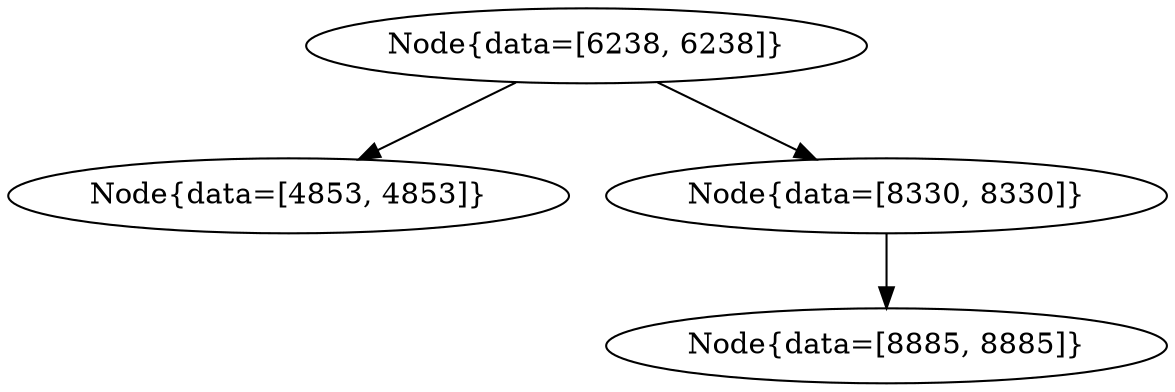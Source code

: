digraph G{
2037768157 [label="Node{data=[6238, 6238]}"]
2037768157 -> 145769125
145769125 [label="Node{data=[4853, 4853]}"]
2037768157 -> 1241874730
1241874730 [label="Node{data=[8330, 8330]}"]
1241874730 -> 364061219
364061219 [label="Node{data=[8885, 8885]}"]
}